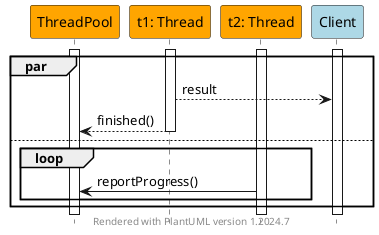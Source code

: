 @startuml
    ' hide footer
    hide footbox

    ' colors can be defined in self-explaining variables
    !define THREADSAFE #orange
    !define EXTERNAL #lightBlue

    participant ThreadPool THREADSAFE
    participant "t1: Thread" as t1 THREADSAFE
    participant "t2: Thread" as t2 THREADSAFE
    participant Client EXTERNAL

    activate Client
    activate ThreadPool
    activate t1
    activate t2

    ' concurrent executions are grouped in par (parallel) fragments (boxes)
    par
		t1 --> Client : result
		t1 --> ThreadPool -- : finished()
    else
        ' repetitions are grouped in loop fragments (boxes)
        loop
            ThreadPool <- t2 : reportProgress()
        end
    end
        
footer Rendered with PlantUML version %version()
@enduml